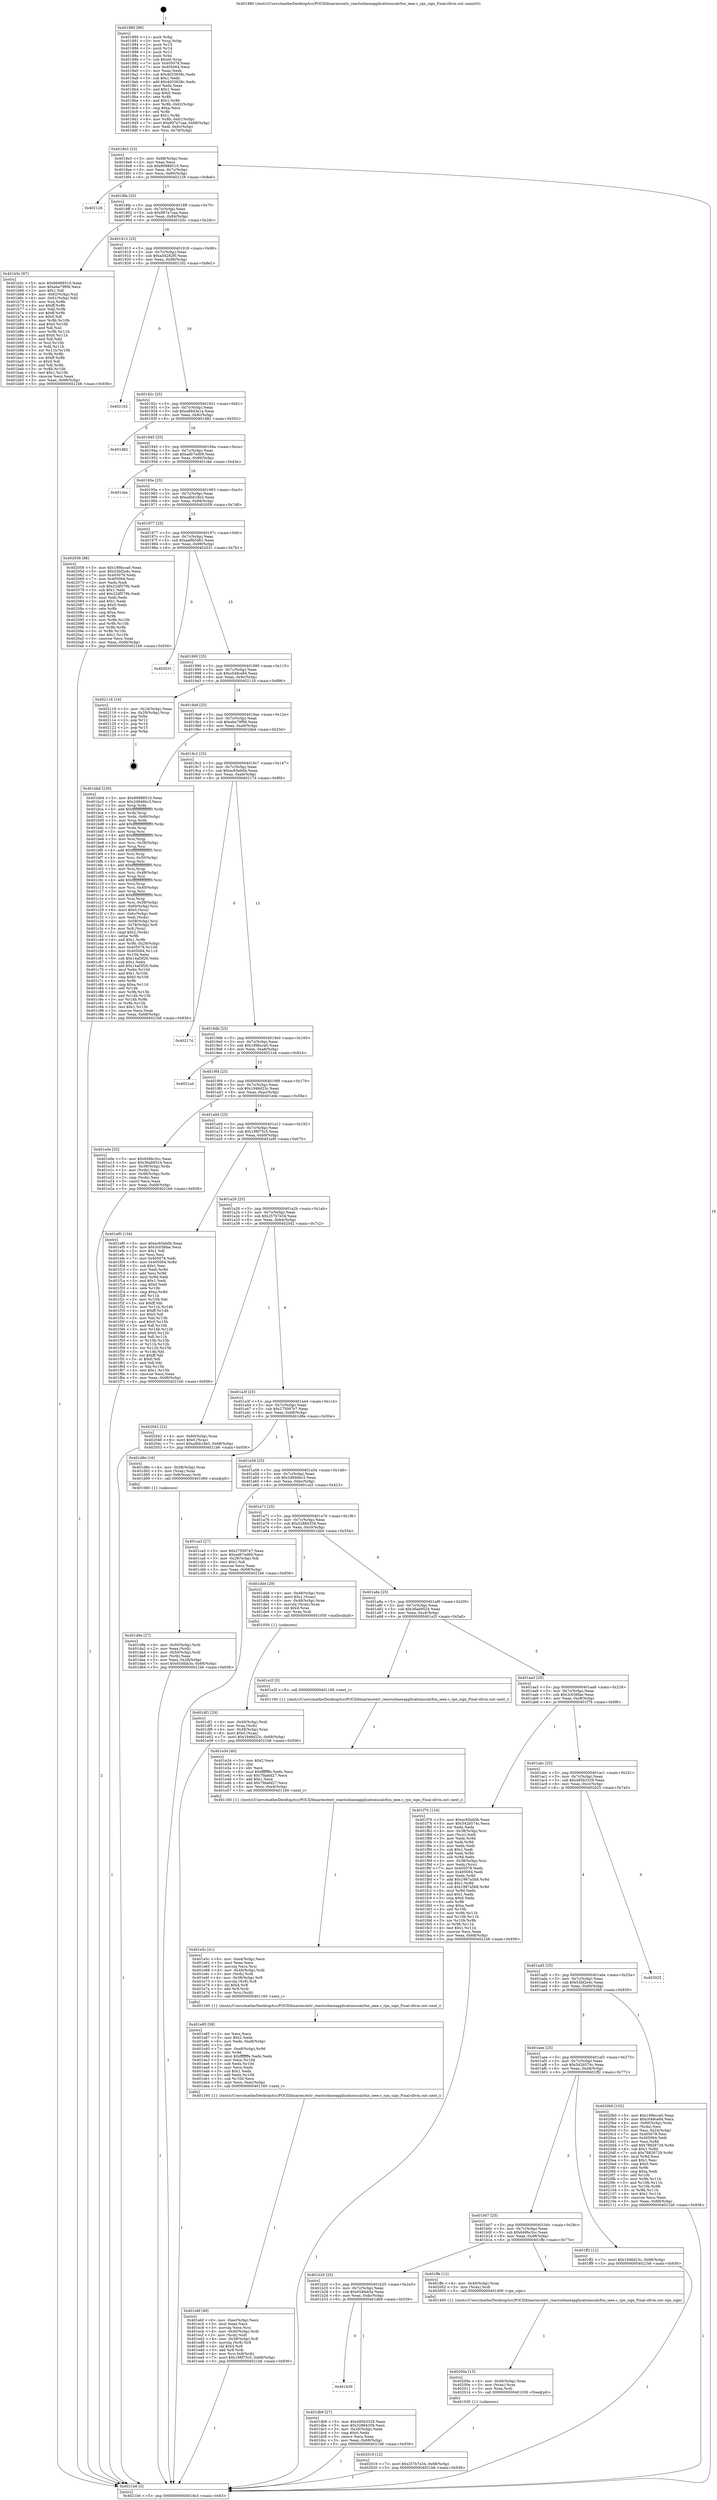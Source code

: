 digraph "0x401880" {
  label = "0x401880 (/mnt/c/Users/mathe/Desktop/tcc/POCII/binaries/extr_reactosbaseapplicationscalcfun_ieee.c_rpn_sign_Final-ollvm.out::main(0))"
  labelloc = "t"
  node[shape=record]

  Entry [label="",width=0.3,height=0.3,shape=circle,fillcolor=black,style=filled]
  "0x4018e3" [label="{
     0x4018e3 [23]\l
     | [instrs]\l
     &nbsp;&nbsp;0x4018e3 \<+3\>: mov -0x68(%rbp),%eax\l
     &nbsp;&nbsp;0x4018e6 \<+2\>: mov %eax,%ecx\l
     &nbsp;&nbsp;0x4018e8 \<+6\>: sub $0x86988510,%ecx\l
     &nbsp;&nbsp;0x4018ee \<+3\>: mov %eax,-0x7c(%rbp)\l
     &nbsp;&nbsp;0x4018f1 \<+3\>: mov %ecx,-0x80(%rbp)\l
     &nbsp;&nbsp;0x4018f4 \<+6\>: je 0000000000402126 \<main+0x8a6\>\l
  }"]
  "0x402126" [label="{
     0x402126\l
  }", style=dashed]
  "0x4018fa" [label="{
     0x4018fa [25]\l
     | [instrs]\l
     &nbsp;&nbsp;0x4018fa \<+5\>: jmp 00000000004018ff \<main+0x7f\>\l
     &nbsp;&nbsp;0x4018ff \<+3\>: mov -0x7c(%rbp),%eax\l
     &nbsp;&nbsp;0x401902 \<+5\>: sub $0x997a7caa,%eax\l
     &nbsp;&nbsp;0x401907 \<+6\>: mov %eax,-0x84(%rbp)\l
     &nbsp;&nbsp;0x40190d \<+6\>: je 0000000000401b5c \<main+0x2dc\>\l
  }"]
  Exit [label="",width=0.3,height=0.3,shape=circle,fillcolor=black,style=filled,peripheries=2]
  "0x401b5c" [label="{
     0x401b5c [97]\l
     | [instrs]\l
     &nbsp;&nbsp;0x401b5c \<+5\>: mov $0x86988510,%eax\l
     &nbsp;&nbsp;0x401b61 \<+5\>: mov $0xeba79f06,%ecx\l
     &nbsp;&nbsp;0x401b66 \<+2\>: mov $0x1,%dl\l
     &nbsp;&nbsp;0x401b68 \<+4\>: mov -0x62(%rbp),%sil\l
     &nbsp;&nbsp;0x401b6c \<+4\>: mov -0x61(%rbp),%dil\l
     &nbsp;&nbsp;0x401b70 \<+3\>: mov %sil,%r8b\l
     &nbsp;&nbsp;0x401b73 \<+4\>: xor $0xff,%r8b\l
     &nbsp;&nbsp;0x401b77 \<+3\>: mov %dil,%r9b\l
     &nbsp;&nbsp;0x401b7a \<+4\>: xor $0xff,%r9b\l
     &nbsp;&nbsp;0x401b7e \<+3\>: xor $0x0,%dl\l
     &nbsp;&nbsp;0x401b81 \<+3\>: mov %r8b,%r10b\l
     &nbsp;&nbsp;0x401b84 \<+4\>: and $0x0,%r10b\l
     &nbsp;&nbsp;0x401b88 \<+3\>: and %dl,%sil\l
     &nbsp;&nbsp;0x401b8b \<+3\>: mov %r9b,%r11b\l
     &nbsp;&nbsp;0x401b8e \<+4\>: and $0x0,%r11b\l
     &nbsp;&nbsp;0x401b92 \<+3\>: and %dl,%dil\l
     &nbsp;&nbsp;0x401b95 \<+3\>: or %sil,%r10b\l
     &nbsp;&nbsp;0x401b98 \<+3\>: or %dil,%r11b\l
     &nbsp;&nbsp;0x401b9b \<+3\>: xor %r11b,%r10b\l
     &nbsp;&nbsp;0x401b9e \<+3\>: or %r9b,%r8b\l
     &nbsp;&nbsp;0x401ba1 \<+4\>: xor $0xff,%r8b\l
     &nbsp;&nbsp;0x401ba5 \<+3\>: or $0x0,%dl\l
     &nbsp;&nbsp;0x401ba8 \<+3\>: and %dl,%r8b\l
     &nbsp;&nbsp;0x401bab \<+3\>: or %r8b,%r10b\l
     &nbsp;&nbsp;0x401bae \<+4\>: test $0x1,%r10b\l
     &nbsp;&nbsp;0x401bb2 \<+3\>: cmovne %ecx,%eax\l
     &nbsp;&nbsp;0x401bb5 \<+3\>: mov %eax,-0x68(%rbp)\l
     &nbsp;&nbsp;0x401bb8 \<+5\>: jmp 00000000004021b6 \<main+0x936\>\l
  }"]
  "0x401913" [label="{
     0x401913 [25]\l
     | [instrs]\l
     &nbsp;&nbsp;0x401913 \<+5\>: jmp 0000000000401918 \<main+0x98\>\l
     &nbsp;&nbsp;0x401918 \<+3\>: mov -0x7c(%rbp),%eax\l
     &nbsp;&nbsp;0x40191b \<+5\>: sub $0xa3d282f0,%eax\l
     &nbsp;&nbsp;0x401920 \<+6\>: mov %eax,-0x88(%rbp)\l
     &nbsp;&nbsp;0x401926 \<+6\>: je 0000000000402162 \<main+0x8e2\>\l
  }"]
  "0x4021b6" [label="{
     0x4021b6 [5]\l
     | [instrs]\l
     &nbsp;&nbsp;0x4021b6 \<+5\>: jmp 00000000004018e3 \<main+0x63\>\l
  }"]
  "0x401880" [label="{
     0x401880 [99]\l
     | [instrs]\l
     &nbsp;&nbsp;0x401880 \<+1\>: push %rbp\l
     &nbsp;&nbsp;0x401881 \<+3\>: mov %rsp,%rbp\l
     &nbsp;&nbsp;0x401884 \<+2\>: push %r15\l
     &nbsp;&nbsp;0x401886 \<+2\>: push %r14\l
     &nbsp;&nbsp;0x401888 \<+2\>: push %r12\l
     &nbsp;&nbsp;0x40188a \<+1\>: push %rbx\l
     &nbsp;&nbsp;0x40188b \<+7\>: sub $0xe0,%rsp\l
     &nbsp;&nbsp;0x401892 \<+7\>: mov 0x405078,%eax\l
     &nbsp;&nbsp;0x401899 \<+7\>: mov 0x405064,%ecx\l
     &nbsp;&nbsp;0x4018a0 \<+2\>: mov %eax,%edx\l
     &nbsp;&nbsp;0x4018a2 \<+6\>: sub $0x4033838c,%edx\l
     &nbsp;&nbsp;0x4018a8 \<+3\>: sub $0x1,%edx\l
     &nbsp;&nbsp;0x4018ab \<+6\>: add $0x4033838c,%edx\l
     &nbsp;&nbsp;0x4018b1 \<+3\>: imul %edx,%eax\l
     &nbsp;&nbsp;0x4018b4 \<+3\>: and $0x1,%eax\l
     &nbsp;&nbsp;0x4018b7 \<+3\>: cmp $0x0,%eax\l
     &nbsp;&nbsp;0x4018ba \<+4\>: sete %r8b\l
     &nbsp;&nbsp;0x4018be \<+4\>: and $0x1,%r8b\l
     &nbsp;&nbsp;0x4018c2 \<+4\>: mov %r8b,-0x62(%rbp)\l
     &nbsp;&nbsp;0x4018c6 \<+3\>: cmp $0xa,%ecx\l
     &nbsp;&nbsp;0x4018c9 \<+4\>: setl %r8b\l
     &nbsp;&nbsp;0x4018cd \<+4\>: and $0x1,%r8b\l
     &nbsp;&nbsp;0x4018d1 \<+4\>: mov %r8b,-0x61(%rbp)\l
     &nbsp;&nbsp;0x4018d5 \<+7\>: movl $0x997a7caa,-0x68(%rbp)\l
     &nbsp;&nbsp;0x4018dc \<+3\>: mov %edi,-0x6c(%rbp)\l
     &nbsp;&nbsp;0x4018df \<+4\>: mov %rsi,-0x78(%rbp)\l
  }"]
  "0x402019" [label="{
     0x402019 [12]\l
     | [instrs]\l
     &nbsp;&nbsp;0x402019 \<+7\>: movl $0x257b7e34,-0x68(%rbp)\l
     &nbsp;&nbsp;0x402020 \<+5\>: jmp 00000000004021b6 \<main+0x936\>\l
  }"]
  "0x402162" [label="{
     0x402162\l
  }", style=dashed]
  "0x40192c" [label="{
     0x40192c [25]\l
     | [instrs]\l
     &nbsp;&nbsp;0x40192c \<+5\>: jmp 0000000000401931 \<main+0xb1\>\l
     &nbsp;&nbsp;0x401931 \<+3\>: mov -0x7c(%rbp),%eax\l
     &nbsp;&nbsp;0x401934 \<+5\>: sub $0xa8943a1a,%eax\l
     &nbsp;&nbsp;0x401939 \<+6\>: mov %eax,-0x8c(%rbp)\l
     &nbsp;&nbsp;0x40193f \<+6\>: je 0000000000401d82 \<main+0x502\>\l
  }"]
  "0x40200a" [label="{
     0x40200a [15]\l
     | [instrs]\l
     &nbsp;&nbsp;0x40200a \<+4\>: mov -0x40(%rbp),%rax\l
     &nbsp;&nbsp;0x40200e \<+3\>: mov (%rax),%rax\l
     &nbsp;&nbsp;0x402011 \<+3\>: mov %rax,%rdi\l
     &nbsp;&nbsp;0x402014 \<+5\>: call 0000000000401030 \<free@plt\>\l
     | [calls]\l
     &nbsp;&nbsp;0x401030 \{1\} (unknown)\l
  }"]
  "0x401d82" [label="{
     0x401d82\l
  }", style=dashed]
  "0x401945" [label="{
     0x401945 [25]\l
     | [instrs]\l
     &nbsp;&nbsp;0x401945 \<+5\>: jmp 000000000040194a \<main+0xca\>\l
     &nbsp;&nbsp;0x40194a \<+3\>: mov -0x7c(%rbp),%eax\l
     &nbsp;&nbsp;0x40194d \<+5\>: sub $0xad67ed69,%eax\l
     &nbsp;&nbsp;0x401952 \<+6\>: mov %eax,-0x90(%rbp)\l
     &nbsp;&nbsp;0x401958 \<+6\>: je 0000000000401cbe \<main+0x43e\>\l
  }"]
  "0x401ebf" [label="{
     0x401ebf [49]\l
     | [instrs]\l
     &nbsp;&nbsp;0x401ebf \<+6\>: mov -0xec(%rbp),%ecx\l
     &nbsp;&nbsp;0x401ec5 \<+3\>: imul %eax,%ecx\l
     &nbsp;&nbsp;0x401ec8 \<+3\>: movslq %ecx,%rsi\l
     &nbsp;&nbsp;0x401ecb \<+4\>: mov -0x40(%rbp),%rdi\l
     &nbsp;&nbsp;0x401ecf \<+3\>: mov (%rdi),%rdi\l
     &nbsp;&nbsp;0x401ed2 \<+4\>: mov -0x38(%rbp),%r8\l
     &nbsp;&nbsp;0x401ed6 \<+3\>: movslq (%r8),%r8\l
     &nbsp;&nbsp;0x401ed9 \<+4\>: shl $0x4,%r8\l
     &nbsp;&nbsp;0x401edd \<+3\>: add %r8,%rdi\l
     &nbsp;&nbsp;0x401ee0 \<+4\>: mov %rsi,0x8(%rdi)\l
     &nbsp;&nbsp;0x401ee4 \<+7\>: movl $0x198f75c5,-0x68(%rbp)\l
     &nbsp;&nbsp;0x401eeb \<+5\>: jmp 00000000004021b6 \<main+0x936\>\l
  }"]
  "0x401cbe" [label="{
     0x401cbe\l
  }", style=dashed]
  "0x40195e" [label="{
     0x40195e [25]\l
     | [instrs]\l
     &nbsp;&nbsp;0x40195e \<+5\>: jmp 0000000000401963 \<main+0xe3\>\l
     &nbsp;&nbsp;0x401963 \<+3\>: mov -0x7c(%rbp),%eax\l
     &nbsp;&nbsp;0x401966 \<+5\>: sub $0xadbb18e3,%eax\l
     &nbsp;&nbsp;0x40196b \<+6\>: mov %eax,-0x94(%rbp)\l
     &nbsp;&nbsp;0x401971 \<+6\>: je 0000000000402058 \<main+0x7d8\>\l
  }"]
  "0x401e85" [label="{
     0x401e85 [58]\l
     | [instrs]\l
     &nbsp;&nbsp;0x401e85 \<+2\>: xor %ecx,%ecx\l
     &nbsp;&nbsp;0x401e87 \<+5\>: mov $0x2,%edx\l
     &nbsp;&nbsp;0x401e8c \<+6\>: mov %edx,-0xe8(%rbp)\l
     &nbsp;&nbsp;0x401e92 \<+1\>: cltd\l
     &nbsp;&nbsp;0x401e93 \<+7\>: mov -0xe8(%rbp),%r9d\l
     &nbsp;&nbsp;0x401e9a \<+3\>: idiv %r9d\l
     &nbsp;&nbsp;0x401e9d \<+6\>: imul $0xfffffffe,%edx,%edx\l
     &nbsp;&nbsp;0x401ea3 \<+3\>: mov %ecx,%r10d\l
     &nbsp;&nbsp;0x401ea6 \<+3\>: sub %edx,%r10d\l
     &nbsp;&nbsp;0x401ea9 \<+2\>: mov %ecx,%edx\l
     &nbsp;&nbsp;0x401eab \<+3\>: sub $0x1,%edx\l
     &nbsp;&nbsp;0x401eae \<+3\>: add %edx,%r10d\l
     &nbsp;&nbsp;0x401eb1 \<+3\>: sub %r10d,%ecx\l
     &nbsp;&nbsp;0x401eb4 \<+6\>: mov %ecx,-0xec(%rbp)\l
     &nbsp;&nbsp;0x401eba \<+5\>: call 0000000000401160 \<next_i\>\l
     | [calls]\l
     &nbsp;&nbsp;0x401160 \{1\} (/mnt/c/Users/mathe/Desktop/tcc/POCII/binaries/extr_reactosbaseapplicationscalcfun_ieee.c_rpn_sign_Final-ollvm.out::next_i)\l
  }"]
  "0x402058" [label="{
     0x402058 [88]\l
     | [instrs]\l
     &nbsp;&nbsp;0x402058 \<+5\>: mov $0x189bcca0,%eax\l
     &nbsp;&nbsp;0x40205d \<+5\>: mov $0x53bf2e4c,%ecx\l
     &nbsp;&nbsp;0x402062 \<+7\>: mov 0x405078,%edx\l
     &nbsp;&nbsp;0x402069 \<+7\>: mov 0x405064,%esi\l
     &nbsp;&nbsp;0x402070 \<+2\>: mov %edx,%edi\l
     &nbsp;&nbsp;0x402072 \<+6\>: sub $0x22df579b,%edi\l
     &nbsp;&nbsp;0x402078 \<+3\>: sub $0x1,%edi\l
     &nbsp;&nbsp;0x40207b \<+6\>: add $0x22df579b,%edi\l
     &nbsp;&nbsp;0x402081 \<+3\>: imul %edi,%edx\l
     &nbsp;&nbsp;0x402084 \<+3\>: and $0x1,%edx\l
     &nbsp;&nbsp;0x402087 \<+3\>: cmp $0x0,%edx\l
     &nbsp;&nbsp;0x40208a \<+4\>: sete %r8b\l
     &nbsp;&nbsp;0x40208e \<+3\>: cmp $0xa,%esi\l
     &nbsp;&nbsp;0x402091 \<+4\>: setl %r9b\l
     &nbsp;&nbsp;0x402095 \<+3\>: mov %r8b,%r10b\l
     &nbsp;&nbsp;0x402098 \<+3\>: and %r9b,%r10b\l
     &nbsp;&nbsp;0x40209b \<+3\>: xor %r9b,%r8b\l
     &nbsp;&nbsp;0x40209e \<+3\>: or %r8b,%r10b\l
     &nbsp;&nbsp;0x4020a1 \<+4\>: test $0x1,%r10b\l
     &nbsp;&nbsp;0x4020a5 \<+3\>: cmovne %ecx,%eax\l
     &nbsp;&nbsp;0x4020a8 \<+3\>: mov %eax,-0x68(%rbp)\l
     &nbsp;&nbsp;0x4020ab \<+5\>: jmp 00000000004021b6 \<main+0x936\>\l
  }"]
  "0x401977" [label="{
     0x401977 [25]\l
     | [instrs]\l
     &nbsp;&nbsp;0x401977 \<+5\>: jmp 000000000040197c \<main+0xfc\>\l
     &nbsp;&nbsp;0x40197c \<+3\>: mov -0x7c(%rbp),%eax\l
     &nbsp;&nbsp;0x40197f \<+5\>: sub $0xae9b5d61,%eax\l
     &nbsp;&nbsp;0x401984 \<+6\>: mov %eax,-0x98(%rbp)\l
     &nbsp;&nbsp;0x40198a \<+6\>: je 0000000000402031 \<main+0x7b1\>\l
  }"]
  "0x401e5c" [label="{
     0x401e5c [41]\l
     | [instrs]\l
     &nbsp;&nbsp;0x401e5c \<+6\>: mov -0xe4(%rbp),%ecx\l
     &nbsp;&nbsp;0x401e62 \<+3\>: imul %eax,%ecx\l
     &nbsp;&nbsp;0x401e65 \<+3\>: movslq %ecx,%rsi\l
     &nbsp;&nbsp;0x401e68 \<+4\>: mov -0x40(%rbp),%rdi\l
     &nbsp;&nbsp;0x401e6c \<+3\>: mov (%rdi),%rdi\l
     &nbsp;&nbsp;0x401e6f \<+4\>: mov -0x38(%rbp),%r8\l
     &nbsp;&nbsp;0x401e73 \<+3\>: movslq (%r8),%r8\l
     &nbsp;&nbsp;0x401e76 \<+4\>: shl $0x4,%r8\l
     &nbsp;&nbsp;0x401e7a \<+3\>: add %r8,%rdi\l
     &nbsp;&nbsp;0x401e7d \<+3\>: mov %rsi,(%rdi)\l
     &nbsp;&nbsp;0x401e80 \<+5\>: call 0000000000401160 \<next_i\>\l
     | [calls]\l
     &nbsp;&nbsp;0x401160 \{1\} (/mnt/c/Users/mathe/Desktop/tcc/POCII/binaries/extr_reactosbaseapplicationscalcfun_ieee.c_rpn_sign_Final-ollvm.out::next_i)\l
  }"]
  "0x402031" [label="{
     0x402031\l
  }", style=dashed]
  "0x401990" [label="{
     0x401990 [25]\l
     | [instrs]\l
     &nbsp;&nbsp;0x401990 \<+5\>: jmp 0000000000401995 \<main+0x115\>\l
     &nbsp;&nbsp;0x401995 \<+3\>: mov -0x7c(%rbp),%eax\l
     &nbsp;&nbsp;0x401998 \<+5\>: sub $0xc048ce84,%eax\l
     &nbsp;&nbsp;0x40199d \<+6\>: mov %eax,-0x9c(%rbp)\l
     &nbsp;&nbsp;0x4019a3 \<+6\>: je 0000000000402116 \<main+0x896\>\l
  }"]
  "0x401e34" [label="{
     0x401e34 [40]\l
     | [instrs]\l
     &nbsp;&nbsp;0x401e34 \<+5\>: mov $0x2,%ecx\l
     &nbsp;&nbsp;0x401e39 \<+1\>: cltd\l
     &nbsp;&nbsp;0x401e3a \<+2\>: idiv %ecx\l
     &nbsp;&nbsp;0x401e3c \<+6\>: imul $0xfffffffe,%edx,%ecx\l
     &nbsp;&nbsp;0x401e42 \<+6\>: sub $0x7fda6d27,%ecx\l
     &nbsp;&nbsp;0x401e48 \<+3\>: add $0x1,%ecx\l
     &nbsp;&nbsp;0x401e4b \<+6\>: add $0x7fda6d27,%ecx\l
     &nbsp;&nbsp;0x401e51 \<+6\>: mov %ecx,-0xe4(%rbp)\l
     &nbsp;&nbsp;0x401e57 \<+5\>: call 0000000000401160 \<next_i\>\l
     | [calls]\l
     &nbsp;&nbsp;0x401160 \{1\} (/mnt/c/Users/mathe/Desktop/tcc/POCII/binaries/extr_reactosbaseapplicationscalcfun_ieee.c_rpn_sign_Final-ollvm.out::next_i)\l
  }"]
  "0x402116" [label="{
     0x402116 [16]\l
     | [instrs]\l
     &nbsp;&nbsp;0x402116 \<+3\>: mov -0x24(%rbp),%eax\l
     &nbsp;&nbsp;0x402119 \<+4\>: lea -0x20(%rbp),%rsp\l
     &nbsp;&nbsp;0x40211d \<+1\>: pop %rbx\l
     &nbsp;&nbsp;0x40211e \<+2\>: pop %r12\l
     &nbsp;&nbsp;0x402120 \<+2\>: pop %r14\l
     &nbsp;&nbsp;0x402122 \<+2\>: pop %r15\l
     &nbsp;&nbsp;0x402124 \<+1\>: pop %rbp\l
     &nbsp;&nbsp;0x402125 \<+1\>: ret\l
  }"]
  "0x4019a9" [label="{
     0x4019a9 [25]\l
     | [instrs]\l
     &nbsp;&nbsp;0x4019a9 \<+5\>: jmp 00000000004019ae \<main+0x12e\>\l
     &nbsp;&nbsp;0x4019ae \<+3\>: mov -0x7c(%rbp),%eax\l
     &nbsp;&nbsp;0x4019b1 \<+5\>: sub $0xeba79f06,%eax\l
     &nbsp;&nbsp;0x4019b6 \<+6\>: mov %eax,-0xa0(%rbp)\l
     &nbsp;&nbsp;0x4019bc \<+6\>: je 0000000000401bbd \<main+0x33d\>\l
  }"]
  "0x401df1" [label="{
     0x401df1 [29]\l
     | [instrs]\l
     &nbsp;&nbsp;0x401df1 \<+4\>: mov -0x40(%rbp),%rdi\l
     &nbsp;&nbsp;0x401df5 \<+3\>: mov %rax,(%rdi)\l
     &nbsp;&nbsp;0x401df8 \<+4\>: mov -0x38(%rbp),%rax\l
     &nbsp;&nbsp;0x401dfc \<+6\>: movl $0x0,(%rax)\l
     &nbsp;&nbsp;0x401e02 \<+7\>: movl $0x1946d23c,-0x68(%rbp)\l
     &nbsp;&nbsp;0x401e09 \<+5\>: jmp 00000000004021b6 \<main+0x936\>\l
  }"]
  "0x401bbd" [label="{
     0x401bbd [230]\l
     | [instrs]\l
     &nbsp;&nbsp;0x401bbd \<+5\>: mov $0x86988510,%eax\l
     &nbsp;&nbsp;0x401bc2 \<+5\>: mov $0x2d946bc3,%ecx\l
     &nbsp;&nbsp;0x401bc7 \<+3\>: mov %rsp,%rdx\l
     &nbsp;&nbsp;0x401bca \<+4\>: add $0xfffffffffffffff0,%rdx\l
     &nbsp;&nbsp;0x401bce \<+3\>: mov %rdx,%rsp\l
     &nbsp;&nbsp;0x401bd1 \<+4\>: mov %rdx,-0x60(%rbp)\l
     &nbsp;&nbsp;0x401bd5 \<+3\>: mov %rsp,%rdx\l
     &nbsp;&nbsp;0x401bd8 \<+4\>: add $0xfffffffffffffff0,%rdx\l
     &nbsp;&nbsp;0x401bdc \<+3\>: mov %rdx,%rsp\l
     &nbsp;&nbsp;0x401bdf \<+3\>: mov %rsp,%rsi\l
     &nbsp;&nbsp;0x401be2 \<+4\>: add $0xfffffffffffffff0,%rsi\l
     &nbsp;&nbsp;0x401be6 \<+3\>: mov %rsi,%rsp\l
     &nbsp;&nbsp;0x401be9 \<+4\>: mov %rsi,-0x58(%rbp)\l
     &nbsp;&nbsp;0x401bed \<+3\>: mov %rsp,%rsi\l
     &nbsp;&nbsp;0x401bf0 \<+4\>: add $0xfffffffffffffff0,%rsi\l
     &nbsp;&nbsp;0x401bf4 \<+3\>: mov %rsi,%rsp\l
     &nbsp;&nbsp;0x401bf7 \<+4\>: mov %rsi,-0x50(%rbp)\l
     &nbsp;&nbsp;0x401bfb \<+3\>: mov %rsp,%rsi\l
     &nbsp;&nbsp;0x401bfe \<+4\>: add $0xfffffffffffffff0,%rsi\l
     &nbsp;&nbsp;0x401c02 \<+3\>: mov %rsi,%rsp\l
     &nbsp;&nbsp;0x401c05 \<+4\>: mov %rsi,-0x48(%rbp)\l
     &nbsp;&nbsp;0x401c09 \<+3\>: mov %rsp,%rsi\l
     &nbsp;&nbsp;0x401c0c \<+4\>: add $0xfffffffffffffff0,%rsi\l
     &nbsp;&nbsp;0x401c10 \<+3\>: mov %rsi,%rsp\l
     &nbsp;&nbsp;0x401c13 \<+4\>: mov %rsi,-0x40(%rbp)\l
     &nbsp;&nbsp;0x401c17 \<+3\>: mov %rsp,%rsi\l
     &nbsp;&nbsp;0x401c1a \<+4\>: add $0xfffffffffffffff0,%rsi\l
     &nbsp;&nbsp;0x401c1e \<+3\>: mov %rsi,%rsp\l
     &nbsp;&nbsp;0x401c21 \<+4\>: mov %rsi,-0x38(%rbp)\l
     &nbsp;&nbsp;0x401c25 \<+4\>: mov -0x60(%rbp),%rsi\l
     &nbsp;&nbsp;0x401c29 \<+6\>: movl $0x0,(%rsi)\l
     &nbsp;&nbsp;0x401c2f \<+3\>: mov -0x6c(%rbp),%edi\l
     &nbsp;&nbsp;0x401c32 \<+2\>: mov %edi,(%rdx)\l
     &nbsp;&nbsp;0x401c34 \<+4\>: mov -0x58(%rbp),%rsi\l
     &nbsp;&nbsp;0x401c38 \<+4\>: mov -0x78(%rbp),%r8\l
     &nbsp;&nbsp;0x401c3c \<+3\>: mov %r8,(%rsi)\l
     &nbsp;&nbsp;0x401c3f \<+3\>: cmpl $0x2,(%rdx)\l
     &nbsp;&nbsp;0x401c42 \<+4\>: setne %r9b\l
     &nbsp;&nbsp;0x401c46 \<+4\>: and $0x1,%r9b\l
     &nbsp;&nbsp;0x401c4a \<+4\>: mov %r9b,-0x29(%rbp)\l
     &nbsp;&nbsp;0x401c4e \<+8\>: mov 0x405078,%r10d\l
     &nbsp;&nbsp;0x401c56 \<+8\>: mov 0x405064,%r11d\l
     &nbsp;&nbsp;0x401c5e \<+3\>: mov %r10d,%ebx\l
     &nbsp;&nbsp;0x401c61 \<+6\>: sub $0x14af3f26,%ebx\l
     &nbsp;&nbsp;0x401c67 \<+3\>: sub $0x1,%ebx\l
     &nbsp;&nbsp;0x401c6a \<+6\>: add $0x14af3f26,%ebx\l
     &nbsp;&nbsp;0x401c70 \<+4\>: imul %ebx,%r10d\l
     &nbsp;&nbsp;0x401c74 \<+4\>: and $0x1,%r10d\l
     &nbsp;&nbsp;0x401c78 \<+4\>: cmp $0x0,%r10d\l
     &nbsp;&nbsp;0x401c7c \<+4\>: sete %r9b\l
     &nbsp;&nbsp;0x401c80 \<+4\>: cmp $0xa,%r11d\l
     &nbsp;&nbsp;0x401c84 \<+4\>: setl %r14b\l
     &nbsp;&nbsp;0x401c88 \<+3\>: mov %r9b,%r15b\l
     &nbsp;&nbsp;0x401c8b \<+3\>: and %r14b,%r15b\l
     &nbsp;&nbsp;0x401c8e \<+3\>: xor %r14b,%r9b\l
     &nbsp;&nbsp;0x401c91 \<+3\>: or %r9b,%r15b\l
     &nbsp;&nbsp;0x401c94 \<+4\>: test $0x1,%r15b\l
     &nbsp;&nbsp;0x401c98 \<+3\>: cmovne %ecx,%eax\l
     &nbsp;&nbsp;0x401c9b \<+3\>: mov %eax,-0x68(%rbp)\l
     &nbsp;&nbsp;0x401c9e \<+5\>: jmp 00000000004021b6 \<main+0x936\>\l
  }"]
  "0x4019c2" [label="{
     0x4019c2 [25]\l
     | [instrs]\l
     &nbsp;&nbsp;0x4019c2 \<+5\>: jmp 00000000004019c7 \<main+0x147\>\l
     &nbsp;&nbsp;0x4019c7 \<+3\>: mov -0x7c(%rbp),%eax\l
     &nbsp;&nbsp;0x4019ca \<+5\>: sub $0xec65eb0b,%eax\l
     &nbsp;&nbsp;0x4019cf \<+6\>: mov %eax,-0xa4(%rbp)\l
     &nbsp;&nbsp;0x4019d5 \<+6\>: je 000000000040217d \<main+0x8fd\>\l
  }"]
  "0x401b39" [label="{
     0x401b39\l
  }", style=dashed]
  "0x40217d" [label="{
     0x40217d\l
  }", style=dashed]
  "0x4019db" [label="{
     0x4019db [25]\l
     | [instrs]\l
     &nbsp;&nbsp;0x4019db \<+5\>: jmp 00000000004019e0 \<main+0x160\>\l
     &nbsp;&nbsp;0x4019e0 \<+3\>: mov -0x7c(%rbp),%eax\l
     &nbsp;&nbsp;0x4019e3 \<+5\>: sub $0x189bcca0,%eax\l
     &nbsp;&nbsp;0x4019e8 \<+6\>: mov %eax,-0xa8(%rbp)\l
     &nbsp;&nbsp;0x4019ee \<+6\>: je 00000000004021a4 \<main+0x924\>\l
  }"]
  "0x401db9" [label="{
     0x401db9 [27]\l
     | [instrs]\l
     &nbsp;&nbsp;0x401db9 \<+5\>: mov $0x485b3329,%eax\l
     &nbsp;&nbsp;0x401dbe \<+5\>: mov $0x32884359,%ecx\l
     &nbsp;&nbsp;0x401dc3 \<+3\>: mov -0x28(%rbp),%edx\l
     &nbsp;&nbsp;0x401dc6 \<+3\>: cmp $0x0,%edx\l
     &nbsp;&nbsp;0x401dc9 \<+3\>: cmove %ecx,%eax\l
     &nbsp;&nbsp;0x401dcc \<+3\>: mov %eax,-0x68(%rbp)\l
     &nbsp;&nbsp;0x401dcf \<+5\>: jmp 00000000004021b6 \<main+0x936\>\l
  }"]
  "0x4021a4" [label="{
     0x4021a4\l
  }", style=dashed]
  "0x4019f4" [label="{
     0x4019f4 [25]\l
     | [instrs]\l
     &nbsp;&nbsp;0x4019f4 \<+5\>: jmp 00000000004019f9 \<main+0x179\>\l
     &nbsp;&nbsp;0x4019f9 \<+3\>: mov -0x7c(%rbp),%eax\l
     &nbsp;&nbsp;0x4019fc \<+5\>: sub $0x1946d23c,%eax\l
     &nbsp;&nbsp;0x401a01 \<+6\>: mov %eax,-0xac(%rbp)\l
     &nbsp;&nbsp;0x401a07 \<+6\>: je 0000000000401e0e \<main+0x58e\>\l
  }"]
  "0x401b20" [label="{
     0x401b20 [25]\l
     | [instrs]\l
     &nbsp;&nbsp;0x401b20 \<+5\>: jmp 0000000000401b25 \<main+0x2a5\>\l
     &nbsp;&nbsp;0x401b25 \<+3\>: mov -0x7c(%rbp),%eax\l
     &nbsp;&nbsp;0x401b28 \<+5\>: sub $0x654fab3a,%eax\l
     &nbsp;&nbsp;0x401b2d \<+6\>: mov %eax,-0xdc(%rbp)\l
     &nbsp;&nbsp;0x401b33 \<+6\>: je 0000000000401db9 \<main+0x539\>\l
  }"]
  "0x401e0e" [label="{
     0x401e0e [33]\l
     | [instrs]\l
     &nbsp;&nbsp;0x401e0e \<+5\>: mov $0x649bc3cc,%eax\l
     &nbsp;&nbsp;0x401e13 \<+5\>: mov $0x36ab9524,%ecx\l
     &nbsp;&nbsp;0x401e18 \<+4\>: mov -0x38(%rbp),%rdx\l
     &nbsp;&nbsp;0x401e1c \<+2\>: mov (%rdx),%esi\l
     &nbsp;&nbsp;0x401e1e \<+4\>: mov -0x48(%rbp),%rdx\l
     &nbsp;&nbsp;0x401e22 \<+2\>: cmp (%rdx),%esi\l
     &nbsp;&nbsp;0x401e24 \<+3\>: cmovl %ecx,%eax\l
     &nbsp;&nbsp;0x401e27 \<+3\>: mov %eax,-0x68(%rbp)\l
     &nbsp;&nbsp;0x401e2a \<+5\>: jmp 00000000004021b6 \<main+0x936\>\l
  }"]
  "0x401a0d" [label="{
     0x401a0d [25]\l
     | [instrs]\l
     &nbsp;&nbsp;0x401a0d \<+5\>: jmp 0000000000401a12 \<main+0x192\>\l
     &nbsp;&nbsp;0x401a12 \<+3\>: mov -0x7c(%rbp),%eax\l
     &nbsp;&nbsp;0x401a15 \<+5\>: sub $0x198f75c5,%eax\l
     &nbsp;&nbsp;0x401a1a \<+6\>: mov %eax,-0xb0(%rbp)\l
     &nbsp;&nbsp;0x401a20 \<+6\>: je 0000000000401ef0 \<main+0x670\>\l
  }"]
  "0x401ffe" [label="{
     0x401ffe [12]\l
     | [instrs]\l
     &nbsp;&nbsp;0x401ffe \<+4\>: mov -0x40(%rbp),%rax\l
     &nbsp;&nbsp;0x402002 \<+3\>: mov (%rax),%rdi\l
     &nbsp;&nbsp;0x402005 \<+5\>: call 0000000000401400 \<rpn_sign\>\l
     | [calls]\l
     &nbsp;&nbsp;0x401400 \{1\} (/mnt/c/Users/mathe/Desktop/tcc/POCII/binaries/extr_reactosbaseapplicationscalcfun_ieee.c_rpn_sign_Final-ollvm.out::rpn_sign)\l
  }"]
  "0x401ef0" [label="{
     0x401ef0 [134]\l
     | [instrs]\l
     &nbsp;&nbsp;0x401ef0 \<+5\>: mov $0xec65eb0b,%eax\l
     &nbsp;&nbsp;0x401ef5 \<+5\>: mov $0x3c036fae,%ecx\l
     &nbsp;&nbsp;0x401efa \<+2\>: mov $0x1,%dl\l
     &nbsp;&nbsp;0x401efc \<+2\>: xor %esi,%esi\l
     &nbsp;&nbsp;0x401efe \<+7\>: mov 0x405078,%edi\l
     &nbsp;&nbsp;0x401f05 \<+8\>: mov 0x405064,%r8d\l
     &nbsp;&nbsp;0x401f0d \<+3\>: sub $0x1,%esi\l
     &nbsp;&nbsp;0x401f10 \<+3\>: mov %edi,%r9d\l
     &nbsp;&nbsp;0x401f13 \<+3\>: add %esi,%r9d\l
     &nbsp;&nbsp;0x401f16 \<+4\>: imul %r9d,%edi\l
     &nbsp;&nbsp;0x401f1a \<+3\>: and $0x1,%edi\l
     &nbsp;&nbsp;0x401f1d \<+3\>: cmp $0x0,%edi\l
     &nbsp;&nbsp;0x401f20 \<+4\>: sete %r10b\l
     &nbsp;&nbsp;0x401f24 \<+4\>: cmp $0xa,%r8d\l
     &nbsp;&nbsp;0x401f28 \<+4\>: setl %r11b\l
     &nbsp;&nbsp;0x401f2c \<+3\>: mov %r10b,%bl\l
     &nbsp;&nbsp;0x401f2f \<+3\>: xor $0xff,%bl\l
     &nbsp;&nbsp;0x401f32 \<+3\>: mov %r11b,%r14b\l
     &nbsp;&nbsp;0x401f35 \<+4\>: xor $0xff,%r14b\l
     &nbsp;&nbsp;0x401f39 \<+3\>: xor $0x0,%dl\l
     &nbsp;&nbsp;0x401f3c \<+3\>: mov %bl,%r15b\l
     &nbsp;&nbsp;0x401f3f \<+4\>: and $0x0,%r15b\l
     &nbsp;&nbsp;0x401f43 \<+3\>: and %dl,%r10b\l
     &nbsp;&nbsp;0x401f46 \<+3\>: mov %r14b,%r12b\l
     &nbsp;&nbsp;0x401f49 \<+4\>: and $0x0,%r12b\l
     &nbsp;&nbsp;0x401f4d \<+3\>: and %dl,%r11b\l
     &nbsp;&nbsp;0x401f50 \<+3\>: or %r10b,%r15b\l
     &nbsp;&nbsp;0x401f53 \<+3\>: or %r11b,%r12b\l
     &nbsp;&nbsp;0x401f56 \<+3\>: xor %r12b,%r15b\l
     &nbsp;&nbsp;0x401f59 \<+3\>: or %r14b,%bl\l
     &nbsp;&nbsp;0x401f5c \<+3\>: xor $0xff,%bl\l
     &nbsp;&nbsp;0x401f5f \<+3\>: or $0x0,%dl\l
     &nbsp;&nbsp;0x401f62 \<+2\>: and %dl,%bl\l
     &nbsp;&nbsp;0x401f64 \<+3\>: or %bl,%r15b\l
     &nbsp;&nbsp;0x401f67 \<+4\>: test $0x1,%r15b\l
     &nbsp;&nbsp;0x401f6b \<+3\>: cmovne %ecx,%eax\l
     &nbsp;&nbsp;0x401f6e \<+3\>: mov %eax,-0x68(%rbp)\l
     &nbsp;&nbsp;0x401f71 \<+5\>: jmp 00000000004021b6 \<main+0x936\>\l
  }"]
  "0x401a26" [label="{
     0x401a26 [25]\l
     | [instrs]\l
     &nbsp;&nbsp;0x401a26 \<+5\>: jmp 0000000000401a2b \<main+0x1ab\>\l
     &nbsp;&nbsp;0x401a2b \<+3\>: mov -0x7c(%rbp),%eax\l
     &nbsp;&nbsp;0x401a2e \<+5\>: sub $0x257b7e34,%eax\l
     &nbsp;&nbsp;0x401a33 \<+6\>: mov %eax,-0xb4(%rbp)\l
     &nbsp;&nbsp;0x401a39 \<+6\>: je 0000000000402042 \<main+0x7c2\>\l
  }"]
  "0x401b07" [label="{
     0x401b07 [25]\l
     | [instrs]\l
     &nbsp;&nbsp;0x401b07 \<+5\>: jmp 0000000000401b0c \<main+0x28c\>\l
     &nbsp;&nbsp;0x401b0c \<+3\>: mov -0x7c(%rbp),%eax\l
     &nbsp;&nbsp;0x401b0f \<+5\>: sub $0x649bc3cc,%eax\l
     &nbsp;&nbsp;0x401b14 \<+6\>: mov %eax,-0xd8(%rbp)\l
     &nbsp;&nbsp;0x401b1a \<+6\>: je 0000000000401ffe \<main+0x77e\>\l
  }"]
  "0x402042" [label="{
     0x402042 [22]\l
     | [instrs]\l
     &nbsp;&nbsp;0x402042 \<+4\>: mov -0x60(%rbp),%rax\l
     &nbsp;&nbsp;0x402046 \<+6\>: movl $0x0,(%rax)\l
     &nbsp;&nbsp;0x40204c \<+7\>: movl $0xadbb18e3,-0x68(%rbp)\l
     &nbsp;&nbsp;0x402053 \<+5\>: jmp 00000000004021b6 \<main+0x936\>\l
  }"]
  "0x401a3f" [label="{
     0x401a3f [25]\l
     | [instrs]\l
     &nbsp;&nbsp;0x401a3f \<+5\>: jmp 0000000000401a44 \<main+0x1c4\>\l
     &nbsp;&nbsp;0x401a44 \<+3\>: mov -0x7c(%rbp),%eax\l
     &nbsp;&nbsp;0x401a47 \<+5\>: sub $0x275097e7,%eax\l
     &nbsp;&nbsp;0x401a4c \<+6\>: mov %eax,-0xb8(%rbp)\l
     &nbsp;&nbsp;0x401a52 \<+6\>: je 0000000000401d8e \<main+0x50e\>\l
  }"]
  "0x401ff2" [label="{
     0x401ff2 [12]\l
     | [instrs]\l
     &nbsp;&nbsp;0x401ff2 \<+7\>: movl $0x1946d23c,-0x68(%rbp)\l
     &nbsp;&nbsp;0x401ff9 \<+5\>: jmp 00000000004021b6 \<main+0x936\>\l
  }"]
  "0x401d8e" [label="{
     0x401d8e [16]\l
     | [instrs]\l
     &nbsp;&nbsp;0x401d8e \<+4\>: mov -0x58(%rbp),%rax\l
     &nbsp;&nbsp;0x401d92 \<+3\>: mov (%rax),%rax\l
     &nbsp;&nbsp;0x401d95 \<+4\>: mov 0x8(%rax),%rdi\l
     &nbsp;&nbsp;0x401d99 \<+5\>: call 0000000000401060 \<atoi@plt\>\l
     | [calls]\l
     &nbsp;&nbsp;0x401060 \{1\} (unknown)\l
  }"]
  "0x401a58" [label="{
     0x401a58 [25]\l
     | [instrs]\l
     &nbsp;&nbsp;0x401a58 \<+5\>: jmp 0000000000401a5d \<main+0x1dd\>\l
     &nbsp;&nbsp;0x401a5d \<+3\>: mov -0x7c(%rbp),%eax\l
     &nbsp;&nbsp;0x401a60 \<+5\>: sub $0x2d946bc3,%eax\l
     &nbsp;&nbsp;0x401a65 \<+6\>: mov %eax,-0xbc(%rbp)\l
     &nbsp;&nbsp;0x401a6b \<+6\>: je 0000000000401ca3 \<main+0x423\>\l
  }"]
  "0x401aee" [label="{
     0x401aee [25]\l
     | [instrs]\l
     &nbsp;&nbsp;0x401aee \<+5\>: jmp 0000000000401af3 \<main+0x273\>\l
     &nbsp;&nbsp;0x401af3 \<+3\>: mov -0x7c(%rbp),%eax\l
     &nbsp;&nbsp;0x401af6 \<+5\>: sub $0x542b574c,%eax\l
     &nbsp;&nbsp;0x401afb \<+6\>: mov %eax,-0xd4(%rbp)\l
     &nbsp;&nbsp;0x401b01 \<+6\>: je 0000000000401ff2 \<main+0x772\>\l
  }"]
  "0x401ca3" [label="{
     0x401ca3 [27]\l
     | [instrs]\l
     &nbsp;&nbsp;0x401ca3 \<+5\>: mov $0x275097e7,%eax\l
     &nbsp;&nbsp;0x401ca8 \<+5\>: mov $0xad67ed69,%ecx\l
     &nbsp;&nbsp;0x401cad \<+3\>: mov -0x29(%rbp),%dl\l
     &nbsp;&nbsp;0x401cb0 \<+3\>: test $0x1,%dl\l
     &nbsp;&nbsp;0x401cb3 \<+3\>: cmovne %ecx,%eax\l
     &nbsp;&nbsp;0x401cb6 \<+3\>: mov %eax,-0x68(%rbp)\l
     &nbsp;&nbsp;0x401cb9 \<+5\>: jmp 00000000004021b6 \<main+0x936\>\l
  }"]
  "0x401a71" [label="{
     0x401a71 [25]\l
     | [instrs]\l
     &nbsp;&nbsp;0x401a71 \<+5\>: jmp 0000000000401a76 \<main+0x1f6\>\l
     &nbsp;&nbsp;0x401a76 \<+3\>: mov -0x7c(%rbp),%eax\l
     &nbsp;&nbsp;0x401a79 \<+5\>: sub $0x32884359,%eax\l
     &nbsp;&nbsp;0x401a7e \<+6\>: mov %eax,-0xc0(%rbp)\l
     &nbsp;&nbsp;0x401a84 \<+6\>: je 0000000000401dd4 \<main+0x554\>\l
  }"]
  "0x401d9e" [label="{
     0x401d9e [27]\l
     | [instrs]\l
     &nbsp;&nbsp;0x401d9e \<+4\>: mov -0x50(%rbp),%rdi\l
     &nbsp;&nbsp;0x401da2 \<+2\>: mov %eax,(%rdi)\l
     &nbsp;&nbsp;0x401da4 \<+4\>: mov -0x50(%rbp),%rdi\l
     &nbsp;&nbsp;0x401da8 \<+2\>: mov (%rdi),%eax\l
     &nbsp;&nbsp;0x401daa \<+3\>: mov %eax,-0x28(%rbp)\l
     &nbsp;&nbsp;0x401dad \<+7\>: movl $0x654fab3a,-0x68(%rbp)\l
     &nbsp;&nbsp;0x401db4 \<+5\>: jmp 00000000004021b6 \<main+0x936\>\l
  }"]
  "0x4020b0" [label="{
     0x4020b0 [102]\l
     | [instrs]\l
     &nbsp;&nbsp;0x4020b0 \<+5\>: mov $0x189bcca0,%eax\l
     &nbsp;&nbsp;0x4020b5 \<+5\>: mov $0xc048ce84,%ecx\l
     &nbsp;&nbsp;0x4020ba \<+4\>: mov -0x60(%rbp),%rdx\l
     &nbsp;&nbsp;0x4020be \<+2\>: mov (%rdx),%esi\l
     &nbsp;&nbsp;0x4020c0 \<+3\>: mov %esi,-0x24(%rbp)\l
     &nbsp;&nbsp;0x4020c3 \<+7\>: mov 0x405078,%esi\l
     &nbsp;&nbsp;0x4020ca \<+7\>: mov 0x405064,%edi\l
     &nbsp;&nbsp;0x4020d1 \<+3\>: mov %esi,%r8d\l
     &nbsp;&nbsp;0x4020d4 \<+7\>: add $0x78826729,%r8d\l
     &nbsp;&nbsp;0x4020db \<+4\>: sub $0x1,%r8d\l
     &nbsp;&nbsp;0x4020df \<+7\>: sub $0x78826729,%r8d\l
     &nbsp;&nbsp;0x4020e6 \<+4\>: imul %r8d,%esi\l
     &nbsp;&nbsp;0x4020ea \<+3\>: and $0x1,%esi\l
     &nbsp;&nbsp;0x4020ed \<+3\>: cmp $0x0,%esi\l
     &nbsp;&nbsp;0x4020f0 \<+4\>: sete %r9b\l
     &nbsp;&nbsp;0x4020f4 \<+3\>: cmp $0xa,%edi\l
     &nbsp;&nbsp;0x4020f7 \<+4\>: setl %r10b\l
     &nbsp;&nbsp;0x4020fb \<+3\>: mov %r9b,%r11b\l
     &nbsp;&nbsp;0x4020fe \<+3\>: and %r10b,%r11b\l
     &nbsp;&nbsp;0x402101 \<+3\>: xor %r10b,%r9b\l
     &nbsp;&nbsp;0x402104 \<+3\>: or %r9b,%r11b\l
     &nbsp;&nbsp;0x402107 \<+4\>: test $0x1,%r11b\l
     &nbsp;&nbsp;0x40210b \<+3\>: cmovne %ecx,%eax\l
     &nbsp;&nbsp;0x40210e \<+3\>: mov %eax,-0x68(%rbp)\l
     &nbsp;&nbsp;0x402111 \<+5\>: jmp 00000000004021b6 \<main+0x936\>\l
  }"]
  "0x401dd4" [label="{
     0x401dd4 [29]\l
     | [instrs]\l
     &nbsp;&nbsp;0x401dd4 \<+4\>: mov -0x48(%rbp),%rax\l
     &nbsp;&nbsp;0x401dd8 \<+6\>: movl $0x1,(%rax)\l
     &nbsp;&nbsp;0x401dde \<+4\>: mov -0x48(%rbp),%rax\l
     &nbsp;&nbsp;0x401de2 \<+3\>: movslq (%rax),%rax\l
     &nbsp;&nbsp;0x401de5 \<+4\>: shl $0x4,%rax\l
     &nbsp;&nbsp;0x401de9 \<+3\>: mov %rax,%rdi\l
     &nbsp;&nbsp;0x401dec \<+5\>: call 0000000000401050 \<malloc@plt\>\l
     | [calls]\l
     &nbsp;&nbsp;0x401050 \{1\} (unknown)\l
  }"]
  "0x401a8a" [label="{
     0x401a8a [25]\l
     | [instrs]\l
     &nbsp;&nbsp;0x401a8a \<+5\>: jmp 0000000000401a8f \<main+0x20f\>\l
     &nbsp;&nbsp;0x401a8f \<+3\>: mov -0x7c(%rbp),%eax\l
     &nbsp;&nbsp;0x401a92 \<+5\>: sub $0x36ab9524,%eax\l
     &nbsp;&nbsp;0x401a97 \<+6\>: mov %eax,-0xc4(%rbp)\l
     &nbsp;&nbsp;0x401a9d \<+6\>: je 0000000000401e2f \<main+0x5af\>\l
  }"]
  "0x401ad5" [label="{
     0x401ad5 [25]\l
     | [instrs]\l
     &nbsp;&nbsp;0x401ad5 \<+5\>: jmp 0000000000401ada \<main+0x25a\>\l
     &nbsp;&nbsp;0x401ada \<+3\>: mov -0x7c(%rbp),%eax\l
     &nbsp;&nbsp;0x401add \<+5\>: sub $0x53bf2e4c,%eax\l
     &nbsp;&nbsp;0x401ae2 \<+6\>: mov %eax,-0xd0(%rbp)\l
     &nbsp;&nbsp;0x401ae8 \<+6\>: je 00000000004020b0 \<main+0x830\>\l
  }"]
  "0x401e2f" [label="{
     0x401e2f [5]\l
     | [instrs]\l
     &nbsp;&nbsp;0x401e2f \<+5\>: call 0000000000401160 \<next_i\>\l
     | [calls]\l
     &nbsp;&nbsp;0x401160 \{1\} (/mnt/c/Users/mathe/Desktop/tcc/POCII/binaries/extr_reactosbaseapplicationscalcfun_ieee.c_rpn_sign_Final-ollvm.out::next_i)\l
  }"]
  "0x401aa3" [label="{
     0x401aa3 [25]\l
     | [instrs]\l
     &nbsp;&nbsp;0x401aa3 \<+5\>: jmp 0000000000401aa8 \<main+0x228\>\l
     &nbsp;&nbsp;0x401aa8 \<+3\>: mov -0x7c(%rbp),%eax\l
     &nbsp;&nbsp;0x401aab \<+5\>: sub $0x3c036fae,%eax\l
     &nbsp;&nbsp;0x401ab0 \<+6\>: mov %eax,-0xc8(%rbp)\l
     &nbsp;&nbsp;0x401ab6 \<+6\>: je 0000000000401f76 \<main+0x6f6\>\l
  }"]
  "0x402025" [label="{
     0x402025\l
  }", style=dashed]
  "0x401f76" [label="{
     0x401f76 [124]\l
     | [instrs]\l
     &nbsp;&nbsp;0x401f76 \<+5\>: mov $0xec65eb0b,%eax\l
     &nbsp;&nbsp;0x401f7b \<+5\>: mov $0x542b574c,%ecx\l
     &nbsp;&nbsp;0x401f80 \<+2\>: xor %edx,%edx\l
     &nbsp;&nbsp;0x401f82 \<+4\>: mov -0x38(%rbp),%rsi\l
     &nbsp;&nbsp;0x401f86 \<+2\>: mov (%rsi),%edi\l
     &nbsp;&nbsp;0x401f88 \<+3\>: mov %edx,%r8d\l
     &nbsp;&nbsp;0x401f8b \<+3\>: sub %edi,%r8d\l
     &nbsp;&nbsp;0x401f8e \<+2\>: mov %edx,%edi\l
     &nbsp;&nbsp;0x401f90 \<+3\>: sub $0x1,%edi\l
     &nbsp;&nbsp;0x401f93 \<+3\>: add %edi,%r8d\l
     &nbsp;&nbsp;0x401f96 \<+3\>: sub %r8d,%edx\l
     &nbsp;&nbsp;0x401f99 \<+4\>: mov -0x38(%rbp),%rsi\l
     &nbsp;&nbsp;0x401f9d \<+2\>: mov %edx,(%rsi)\l
     &nbsp;&nbsp;0x401f9f \<+7\>: mov 0x405078,%edx\l
     &nbsp;&nbsp;0x401fa6 \<+7\>: mov 0x405064,%edi\l
     &nbsp;&nbsp;0x401fad \<+3\>: mov %edx,%r8d\l
     &nbsp;&nbsp;0x401fb0 \<+7\>: add $0x1987a5b8,%r8d\l
     &nbsp;&nbsp;0x401fb7 \<+4\>: sub $0x1,%r8d\l
     &nbsp;&nbsp;0x401fbb \<+7\>: sub $0x1987a5b8,%r8d\l
     &nbsp;&nbsp;0x401fc2 \<+4\>: imul %r8d,%edx\l
     &nbsp;&nbsp;0x401fc6 \<+3\>: and $0x1,%edx\l
     &nbsp;&nbsp;0x401fc9 \<+3\>: cmp $0x0,%edx\l
     &nbsp;&nbsp;0x401fcc \<+4\>: sete %r9b\l
     &nbsp;&nbsp;0x401fd0 \<+3\>: cmp $0xa,%edi\l
     &nbsp;&nbsp;0x401fd3 \<+4\>: setl %r10b\l
     &nbsp;&nbsp;0x401fd7 \<+3\>: mov %r9b,%r11b\l
     &nbsp;&nbsp;0x401fda \<+3\>: and %r10b,%r11b\l
     &nbsp;&nbsp;0x401fdd \<+3\>: xor %r10b,%r9b\l
     &nbsp;&nbsp;0x401fe0 \<+3\>: or %r9b,%r11b\l
     &nbsp;&nbsp;0x401fe3 \<+4\>: test $0x1,%r11b\l
     &nbsp;&nbsp;0x401fe7 \<+3\>: cmovne %ecx,%eax\l
     &nbsp;&nbsp;0x401fea \<+3\>: mov %eax,-0x68(%rbp)\l
     &nbsp;&nbsp;0x401fed \<+5\>: jmp 00000000004021b6 \<main+0x936\>\l
  }"]
  "0x401abc" [label="{
     0x401abc [25]\l
     | [instrs]\l
     &nbsp;&nbsp;0x401abc \<+5\>: jmp 0000000000401ac1 \<main+0x241\>\l
     &nbsp;&nbsp;0x401ac1 \<+3\>: mov -0x7c(%rbp),%eax\l
     &nbsp;&nbsp;0x401ac4 \<+5\>: sub $0x485b3329,%eax\l
     &nbsp;&nbsp;0x401ac9 \<+6\>: mov %eax,-0xcc(%rbp)\l
     &nbsp;&nbsp;0x401acf \<+6\>: je 0000000000402025 \<main+0x7a5\>\l
  }"]
  Entry -> "0x401880" [label=" 1"]
  "0x4018e3" -> "0x402126" [label=" 0"]
  "0x4018e3" -> "0x4018fa" [label=" 17"]
  "0x402116" -> Exit [label=" 1"]
  "0x4018fa" -> "0x401b5c" [label=" 1"]
  "0x4018fa" -> "0x401913" [label=" 16"]
  "0x401b5c" -> "0x4021b6" [label=" 1"]
  "0x401880" -> "0x4018e3" [label=" 1"]
  "0x4021b6" -> "0x4018e3" [label=" 16"]
  "0x4020b0" -> "0x4021b6" [label=" 1"]
  "0x401913" -> "0x402162" [label=" 0"]
  "0x401913" -> "0x40192c" [label=" 16"]
  "0x402058" -> "0x4021b6" [label=" 1"]
  "0x40192c" -> "0x401d82" [label=" 0"]
  "0x40192c" -> "0x401945" [label=" 16"]
  "0x402042" -> "0x4021b6" [label=" 1"]
  "0x401945" -> "0x401cbe" [label=" 0"]
  "0x401945" -> "0x40195e" [label=" 16"]
  "0x402019" -> "0x4021b6" [label=" 1"]
  "0x40195e" -> "0x402058" [label=" 1"]
  "0x40195e" -> "0x401977" [label=" 15"]
  "0x40200a" -> "0x402019" [label=" 1"]
  "0x401977" -> "0x402031" [label=" 0"]
  "0x401977" -> "0x401990" [label=" 15"]
  "0x401ffe" -> "0x40200a" [label=" 1"]
  "0x401990" -> "0x402116" [label=" 1"]
  "0x401990" -> "0x4019a9" [label=" 14"]
  "0x401ff2" -> "0x4021b6" [label=" 1"]
  "0x4019a9" -> "0x401bbd" [label=" 1"]
  "0x4019a9" -> "0x4019c2" [label=" 13"]
  "0x401bbd" -> "0x4021b6" [label=" 1"]
  "0x401f76" -> "0x4021b6" [label=" 1"]
  "0x4019c2" -> "0x40217d" [label=" 0"]
  "0x4019c2" -> "0x4019db" [label=" 13"]
  "0x401ef0" -> "0x4021b6" [label=" 1"]
  "0x4019db" -> "0x4021a4" [label=" 0"]
  "0x4019db" -> "0x4019f4" [label=" 13"]
  "0x401ebf" -> "0x4021b6" [label=" 1"]
  "0x4019f4" -> "0x401e0e" [label=" 2"]
  "0x4019f4" -> "0x401a0d" [label=" 11"]
  "0x401e5c" -> "0x401e85" [label=" 1"]
  "0x401a0d" -> "0x401ef0" [label=" 1"]
  "0x401a0d" -> "0x401a26" [label=" 10"]
  "0x401e34" -> "0x401e5c" [label=" 1"]
  "0x401a26" -> "0x402042" [label=" 1"]
  "0x401a26" -> "0x401a3f" [label=" 9"]
  "0x401e0e" -> "0x4021b6" [label=" 2"]
  "0x401a3f" -> "0x401d8e" [label=" 1"]
  "0x401a3f" -> "0x401a58" [label=" 8"]
  "0x401df1" -> "0x4021b6" [label=" 1"]
  "0x401a58" -> "0x401ca3" [label=" 1"]
  "0x401a58" -> "0x401a71" [label=" 7"]
  "0x401ca3" -> "0x4021b6" [label=" 1"]
  "0x401d8e" -> "0x401d9e" [label=" 1"]
  "0x401d9e" -> "0x4021b6" [label=" 1"]
  "0x401db9" -> "0x4021b6" [label=" 1"]
  "0x401a71" -> "0x401dd4" [label=" 1"]
  "0x401a71" -> "0x401a8a" [label=" 6"]
  "0x401b20" -> "0x401b39" [label=" 0"]
  "0x401a8a" -> "0x401e2f" [label=" 1"]
  "0x401a8a" -> "0x401aa3" [label=" 5"]
  "0x401e85" -> "0x401ebf" [label=" 1"]
  "0x401aa3" -> "0x401f76" [label=" 1"]
  "0x401aa3" -> "0x401abc" [label=" 4"]
  "0x401b07" -> "0x401b20" [label=" 1"]
  "0x401abc" -> "0x402025" [label=" 0"]
  "0x401abc" -> "0x401ad5" [label=" 4"]
  "0x401b20" -> "0x401db9" [label=" 1"]
  "0x401ad5" -> "0x4020b0" [label=" 1"]
  "0x401ad5" -> "0x401aee" [label=" 3"]
  "0x401dd4" -> "0x401df1" [label=" 1"]
  "0x401aee" -> "0x401ff2" [label=" 1"]
  "0x401aee" -> "0x401b07" [label=" 2"]
  "0x401e2f" -> "0x401e34" [label=" 1"]
  "0x401b07" -> "0x401ffe" [label=" 1"]
}
